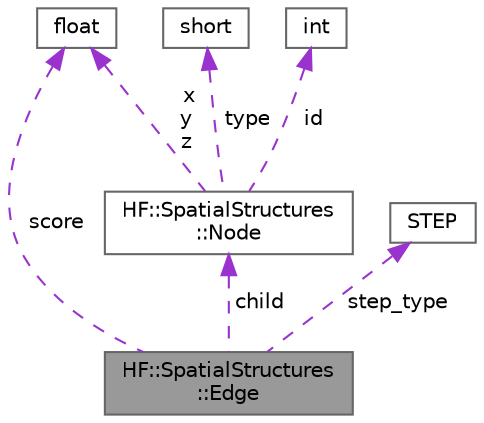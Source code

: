 digraph "HF::SpatialStructures::Edge"
{
 // LATEX_PDF_SIZE
  bgcolor="transparent";
  edge [fontname=Helvetica,fontsize=10,labelfontname=Helvetica,labelfontsize=10];
  node [fontname=Helvetica,fontsize=10,shape=box,height=0.2,width=0.4];
  Node1 [label="HF::SpatialStructures\l::Edge",height=0.2,width=0.4,color="gray40", fillcolor="grey60", style="filled", fontcolor="black",tooltip="A connection to a child node."];
  Node2 -> Node1 [dir="back",color="darkorchid3",style="dashed",label=" child" ];
  Node2 [label="HF::SpatialStructures\l::Node",height=0.2,width=0.4,color="gray40", fillcolor="white", style="filled",URL="$a02071.html",tooltip="A point in space with an ID."];
  Node3 -> Node2 [dir="back",color="darkorchid3",style="dashed",label=" x\ny\nz" ];
  Node3 [label="float",height=0.2,width=0.4,color="gray40", fillcolor="white", style="filled",tooltip=" "];
  Node4 -> Node2 [dir="back",color="darkorchid3",style="dashed",label=" type" ];
  Node4 [label="short",height=0.2,width=0.4,color="gray40", fillcolor="white", style="filled",tooltip=" "];
  Node5 -> Node2 [dir="back",color="darkorchid3",style="dashed",label=" id" ];
  Node5 [label="int",height=0.2,width=0.4,color="gray40", fillcolor="white", style="filled",tooltip=" "];
  Node6 -> Node1 [dir="back",color="darkorchid3",style="dashed",label=" step_type" ];
  Node6 [label="STEP",height=0.2,width=0.4,color="gray40", fillcolor="white", style="filled",tooltip=" "];
  Node3 -> Node1 [dir="back",color="darkorchid3",style="dashed",label=" score" ];
}
